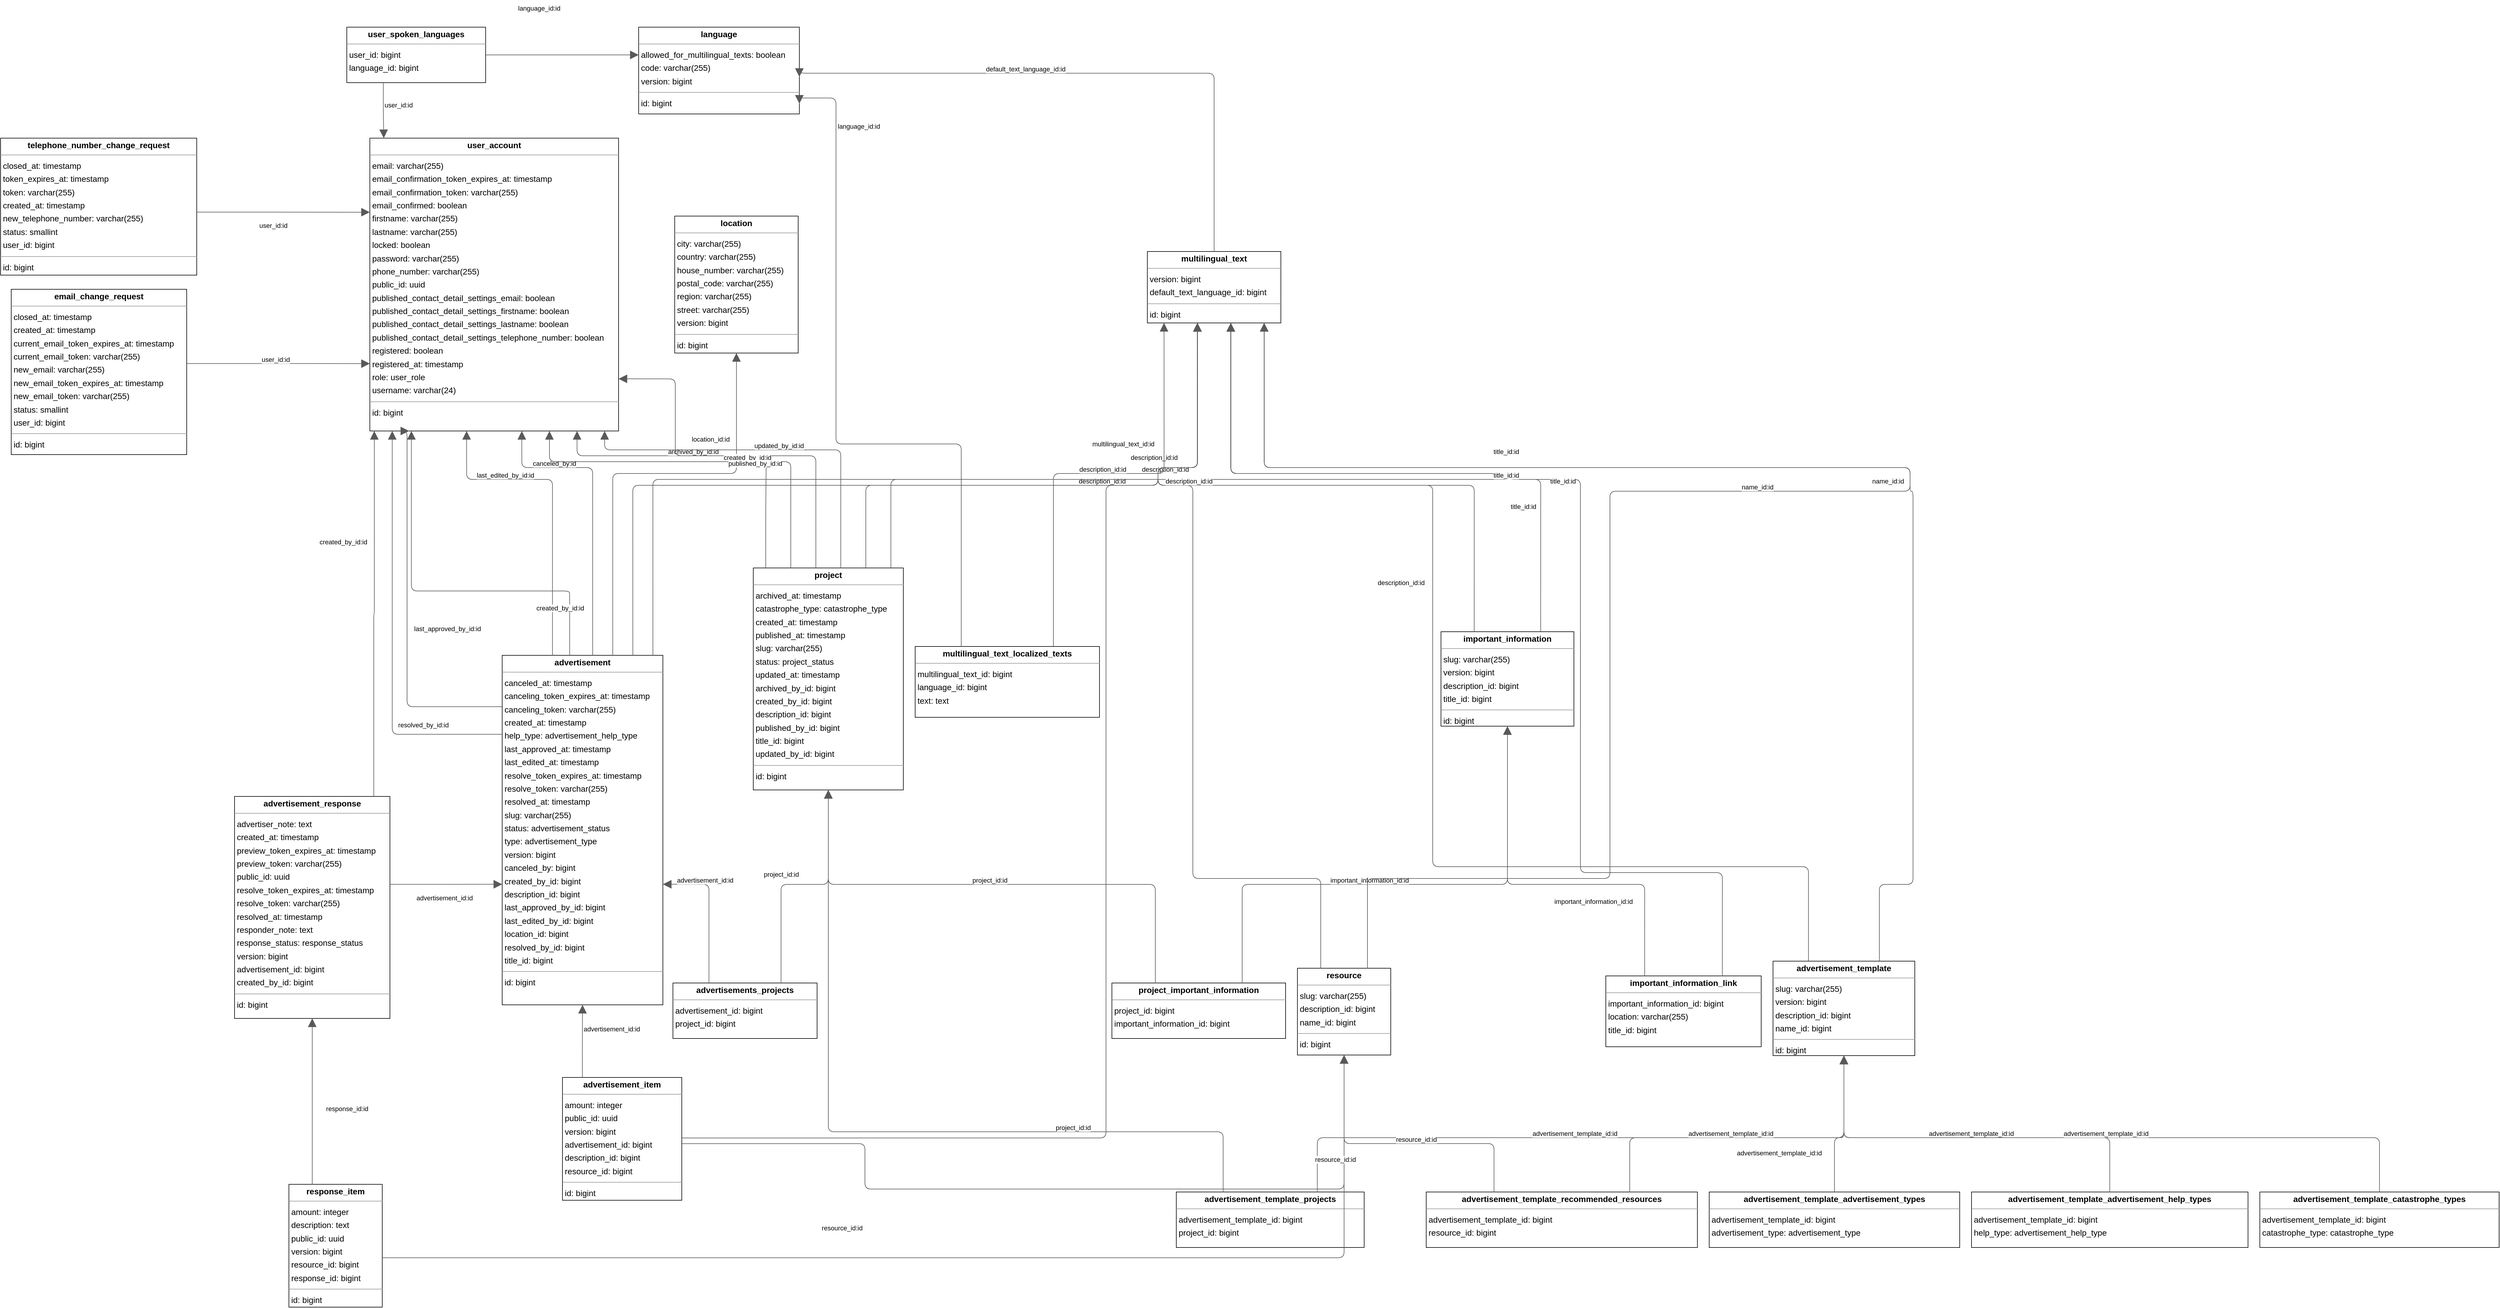<mxGraphModel dx="0" dy="0" grid="1" gridSize="10" guides="1" tooltips="1" connect="1" arrows="1" fold="1" page="0" pageScale="1" background="none" math="0" shadow="0">
  <root>
    <mxCell id="0" />
    <mxCell id="1" parent="0" />
    <mxCell id="node15" parent="1" vertex="1" value="&lt;p style=&quot;margin:0px;margin-top:4px;text-align:center;&quot;&gt;&lt;b&gt;advertisement&lt;/b&gt;&lt;/p&gt;&lt;hr size=&quot;1&quot;/&gt;&lt;p style=&quot;margin:0 0 0 4px;line-height:1.6;&quot;&gt; canceled_at: timestamp&lt;br/&gt; canceling_token_expires_at: timestamp&lt;br/&gt; canceling_token: varchar(255)&lt;br/&gt; created_at: timestamp&lt;br/&gt; help_type: advertisement_help_type&lt;br/&gt; last_approved_at: timestamp&lt;br/&gt; last_edited_at: timestamp&lt;br/&gt; resolve_token_expires_at: timestamp&lt;br/&gt; resolve_token: varchar(255)&lt;br/&gt; resolved_at: timestamp&lt;br/&gt; slug: varchar(255)&lt;br/&gt; status: advertisement_status&lt;br/&gt; type: advertisement_type&lt;br/&gt; version: bigint&lt;br/&gt; canceled_by: bigint&lt;br/&gt; created_by_id: bigint&lt;br/&gt; description_id: bigint&lt;br/&gt; last_approved_by_id: bigint&lt;br/&gt; last_edited_by_id: bigint&lt;br/&gt; location_id: bigint&lt;br/&gt; resolved_by_id: bigint&lt;br/&gt; title_id: bigint&lt;/p&gt;&lt;hr size=&quot;1&quot;/&gt;&lt;p style=&quot;margin:0 0 0 4px;line-height:1.6;&quot;&gt; id: bigint&lt;/p&gt;" style="verticalAlign=top;align=left;overflow=fill;fontSize=14;fontFamily=Helvetica;html=1;rounded=0;shadow=0;comic=0;labelBackgroundColor=none;strokeWidth=1;">
      <mxGeometry x="897" y="672" width="272" height="592" as="geometry" />
    </mxCell>
    <mxCell id="node5" parent="1" vertex="1" value="&lt;p style=&quot;margin:0px;margin-top:4px;text-align:center;&quot;&gt;&lt;b&gt;advertisement_item&lt;/b&gt;&lt;/p&gt;&lt;hr size=&quot;1&quot;/&gt;&lt;p style=&quot;margin:0 0 0 4px;line-height:1.6;&quot;&gt; amount: integer&lt;br/&gt; public_id: uuid&lt;br/&gt; version: bigint&lt;br/&gt; advertisement_id: bigint&lt;br/&gt; description_id: bigint&lt;br/&gt; resource_id: bigint&lt;/p&gt;&lt;hr size=&quot;1&quot;/&gt;&lt;p style=&quot;margin:0 0 0 4px;line-height:1.6;&quot;&gt; id: bigint&lt;/p&gt;" style="verticalAlign=top;align=left;overflow=fill;fontSize=14;fontFamily=Helvetica;html=1;rounded=0;shadow=0;comic=0;labelBackgroundColor=none;strokeWidth=1;">
      <mxGeometry x="999" y="1387" width="202" height="208" as="geometry" />
    </mxCell>
    <mxCell id="node16" parent="1" vertex="1" value="&lt;p style=&quot;margin:0px;margin-top:4px;text-align:center;&quot;&gt;&lt;b&gt;advertisement_response&lt;/b&gt;&lt;/p&gt;&lt;hr size=&quot;1&quot;/&gt;&lt;p style=&quot;margin:0 0 0 4px;line-height:1.6;&quot;&gt; advertiser_note: text&lt;br/&gt; created_at: timestamp&lt;br/&gt; preview_token_expires_at: timestamp&lt;br/&gt; preview_token: varchar(255)&lt;br/&gt; public_id: uuid&lt;br/&gt; resolve_token_expires_at: timestamp&lt;br/&gt; resolve_token: varchar(255)&lt;br/&gt; resolved_at: timestamp&lt;br/&gt; responder_note: text&lt;br/&gt; response_status: response_status&lt;br/&gt; version: bigint&lt;br/&gt; advertisement_id: bigint&lt;br/&gt; created_by_id: bigint&lt;/p&gt;&lt;hr size=&quot;1&quot;/&gt;&lt;p style=&quot;margin:0 0 0 4px;line-height:1.6;&quot;&gt; id: bigint&lt;/p&gt;" style="verticalAlign=top;align=left;overflow=fill;fontSize=14;fontFamily=Helvetica;html=1;rounded=0;shadow=0;comic=0;labelBackgroundColor=none;strokeWidth=1;">
      <mxGeometry x="444" y="911" width="263" height="376" as="geometry" />
    </mxCell>
    <mxCell id="node23" parent="1" vertex="1" value="&lt;p style=&quot;margin:0px;margin-top:4px;text-align:center;&quot;&gt;&lt;b&gt;advertisement_template&lt;/b&gt;&lt;/p&gt;&lt;hr size=&quot;1&quot;/&gt;&lt;p style=&quot;margin:0 0 0 4px;line-height:1.6;&quot;&gt; slug: varchar(255)&lt;br/&gt; version: bigint&lt;br/&gt; description_id: bigint&lt;br/&gt; name_id: bigint&lt;/p&gt;&lt;hr size=&quot;1&quot;/&gt;&lt;p style=&quot;margin:0 0 0 4px;line-height:1.6;&quot;&gt; id: bigint&lt;/p&gt;" style="verticalAlign=top;align=left;overflow=fill;fontSize=14;fontFamily=Helvetica;html=1;rounded=0;shadow=0;comic=0;labelBackgroundColor=none;strokeWidth=1;">
      <mxGeometry x="3048" y="1190" width="240" height="160" as="geometry" />
    </mxCell>
    <mxCell id="node13" parent="1" vertex="1" value="&lt;p style=&quot;margin:0px;margin-top:4px;text-align:center;&quot;&gt;&lt;b&gt;advertisement_template_advertisement_help_types&lt;/b&gt;&lt;/p&gt;&lt;hr size=&quot;1&quot;/&gt;&lt;p style=&quot;margin:0 0 0 4px;line-height:1.6;&quot;&gt; advertisement_template_id: bigint&lt;br/&gt; help_type: advertisement_help_type&lt;/p&gt;" style="verticalAlign=top;align=left;overflow=fill;fontSize=14;fontFamily=Helvetica;html=1;rounded=0;shadow=0;comic=0;labelBackgroundColor=none;strokeWidth=1;">
      <mxGeometry x="3384" y="1581" width="468" height="94" as="geometry" />
    </mxCell>
    <mxCell id="node0" parent="1" vertex="1" value="&lt;p style=&quot;margin:0px;margin-top:4px;text-align:center;&quot;&gt;&lt;b&gt;advertisement_template_advertisement_types&lt;/b&gt;&lt;/p&gt;&lt;hr size=&quot;1&quot;/&gt;&lt;p style=&quot;margin:0 0 0 4px;line-height:1.6;&quot;&gt; advertisement_template_id: bigint&lt;br/&gt; advertisement_type: advertisement_type&lt;/p&gt;" style="verticalAlign=top;align=left;overflow=fill;fontSize=14;fontFamily=Helvetica;html=1;rounded=0;shadow=0;comic=0;labelBackgroundColor=none;strokeWidth=1;">
      <mxGeometry x="2940" y="1581" width="424" height="94" as="geometry" />
    </mxCell>
    <mxCell id="node8" parent="1" vertex="1" value="&lt;p style=&quot;margin:0px;margin-top:4px;text-align:center;&quot;&gt;&lt;b&gt;advertisement_template_catastrophe_types&lt;/b&gt;&lt;/p&gt;&lt;hr size=&quot;1&quot;/&gt;&lt;p style=&quot;margin:0 0 0 4px;line-height:1.6;&quot;&gt; advertisement_template_id: bigint&lt;br/&gt; catastrophe_type: catastrophe_type&lt;/p&gt;" style="verticalAlign=top;align=left;overflow=fill;fontSize=14;fontFamily=Helvetica;html=1;rounded=0;shadow=0;comic=0;labelBackgroundColor=none;strokeWidth=1;">
      <mxGeometry x="3872" y="1581" width="405" height="94" as="geometry" />
    </mxCell>
    <mxCell id="node19" parent="1" vertex="1" value="&lt;p style=&quot;margin:0px;margin-top:4px;text-align:center;&quot;&gt;&lt;b&gt;advertisement_template_projects&lt;/b&gt;&lt;/p&gt;&lt;hr size=&quot;1&quot;/&gt;&lt;p style=&quot;margin:0 0 0 4px;line-height:1.6;&quot;&gt; advertisement_template_id: bigint&lt;br/&gt; project_id: bigint&lt;/p&gt;" style="verticalAlign=top;align=left;overflow=fill;fontSize=14;fontFamily=Helvetica;html=1;rounded=0;shadow=0;comic=0;labelBackgroundColor=none;strokeWidth=1;">
      <mxGeometry x="2038" y="1581" width="318" height="94" as="geometry" />
    </mxCell>
    <mxCell id="node12" parent="1" vertex="1" value="&lt;p style=&quot;margin:0px;margin-top:4px;text-align:center;&quot;&gt;&lt;b&gt;advertisement_template_recommended_resources&lt;/b&gt;&lt;/p&gt;&lt;hr size=&quot;1&quot;/&gt;&lt;p style=&quot;margin:0 0 0 4px;line-height:1.6;&quot;&gt; advertisement_template_id: bigint&lt;br/&gt; resource_id: bigint&lt;/p&gt;" style="verticalAlign=top;align=left;overflow=fill;fontSize=14;fontFamily=Helvetica;html=1;rounded=0;shadow=0;comic=0;labelBackgroundColor=none;strokeWidth=1;">
      <mxGeometry x="2461" y="1581" width="459" height="94" as="geometry" />
    </mxCell>
    <mxCell id="node18" parent="1" vertex="1" value="&lt;p style=&quot;margin:0px;margin-top:4px;text-align:center;&quot;&gt;&lt;b&gt;advertisements_projects&lt;/b&gt;&lt;/p&gt;&lt;hr size=&quot;1&quot;/&gt;&lt;p style=&quot;margin:0 0 0 4px;line-height:1.6;&quot;&gt; advertisement_id: bigint&lt;br/&gt; project_id: bigint&lt;/p&gt;" style="verticalAlign=top;align=left;overflow=fill;fontSize=14;fontFamily=Helvetica;html=1;rounded=0;shadow=0;comic=0;labelBackgroundColor=none;strokeWidth=1;">
      <mxGeometry x="1186" y="1227" width="244" height="94" as="geometry" />
    </mxCell>
    <mxCell id="node1" parent="1" vertex="1" value="&lt;p style=&quot;margin:0px;margin-top:4px;text-align:center;&quot;&gt;&lt;b&gt;email_change_request&lt;/b&gt;&lt;/p&gt;&lt;hr size=&quot;1&quot;/&gt;&lt;p style=&quot;margin:0 0 0 4px;line-height:1.6;&quot;&gt; closed_at: timestamp&lt;br/&gt; created_at: timestamp&lt;br/&gt; current_email_token_expires_at: timestamp&lt;br/&gt; current_email_token: varchar(255)&lt;br/&gt; new_email: varchar(255)&lt;br/&gt; new_email_token_expires_at: timestamp&lt;br/&gt; new_email_token: varchar(255)&lt;br/&gt; status: smallint&lt;br/&gt; user_id: bigint&lt;/p&gt;&lt;hr size=&quot;1&quot;/&gt;&lt;p style=&quot;margin:0 0 0 4px;line-height:1.6;&quot;&gt; id: bigint&lt;/p&gt;" style="verticalAlign=top;align=left;overflow=fill;fontSize=14;fontFamily=Helvetica;html=1;rounded=0;shadow=0;comic=0;labelBackgroundColor=none;strokeWidth=1;">
      <mxGeometry x="66" y="52" width="297" height="280" as="geometry" />
    </mxCell>
    <mxCell id="node11" parent="1" vertex="1" value="&lt;p style=&quot;margin:0px;margin-top:4px;text-align:center;&quot;&gt;&lt;b&gt;important_information&lt;/b&gt;&lt;/p&gt;&lt;hr size=&quot;1&quot;/&gt;&lt;p style=&quot;margin:0 0 0 4px;line-height:1.6;&quot;&gt; slug: varchar(255)&lt;br/&gt; version: bigint&lt;br/&gt; description_id: bigint&lt;br/&gt; title_id: bigint&lt;/p&gt;&lt;hr size=&quot;1&quot;/&gt;&lt;p style=&quot;margin:0 0 0 4px;line-height:1.6;&quot;&gt; id: bigint&lt;/p&gt;" style="verticalAlign=top;align=left;overflow=fill;fontSize=14;fontFamily=Helvetica;html=1;rounded=0;shadow=0;comic=0;labelBackgroundColor=none;strokeWidth=1;">
      <mxGeometry x="2486" y="632" width="225" height="160" as="geometry" />
    </mxCell>
    <mxCell id="node22" parent="1" vertex="1" value="&lt;p style=&quot;margin:0px;margin-top:4px;text-align:center;&quot;&gt;&lt;b&gt;important_information_link&lt;/b&gt;&lt;/p&gt;&lt;hr size=&quot;1&quot;/&gt;&lt;p style=&quot;margin:0 0 0 4px;line-height:1.6;&quot;&gt; important_information_id: bigint&lt;br/&gt; location: varchar(255)&lt;br/&gt; title_id: bigint&lt;/p&gt;" style="verticalAlign=top;align=left;overflow=fill;fontSize=14;fontFamily=Helvetica;html=1;rounded=0;shadow=0;comic=0;labelBackgroundColor=none;strokeWidth=1;">
      <mxGeometry x="2765" y="1215" width="263" height="120" as="geometry" />
    </mxCell>
    <mxCell id="node2" parent="1" vertex="1" value="&lt;p style=&quot;margin:0px;margin-top:4px;text-align:center;&quot;&gt;&lt;b&gt;language&lt;/b&gt;&lt;/p&gt;&lt;hr size=&quot;1&quot;/&gt;&lt;p style=&quot;margin:0 0 0 4px;line-height:1.6;&quot;&gt; allowed_for_multilingual_texts: boolean&lt;br/&gt; code: varchar(255)&lt;br/&gt; version: bigint&lt;/p&gt;&lt;hr size=&quot;1&quot;/&gt;&lt;p style=&quot;margin:0 0 0 4px;line-height:1.6;&quot;&gt; id: bigint&lt;/p&gt;" style="verticalAlign=top;align=left;overflow=fill;fontSize=14;fontFamily=Helvetica;html=1;rounded=0;shadow=0;comic=0;labelBackgroundColor=none;strokeWidth=1;">
      <mxGeometry x="1128" y="-392" width="272" height="147" as="geometry" />
    </mxCell>
    <mxCell id="node3" parent="1" vertex="1" value="&lt;p style=&quot;margin:0px;margin-top:4px;text-align:center;&quot;&gt;&lt;b&gt;location&lt;/b&gt;&lt;/p&gt;&lt;hr size=&quot;1&quot;/&gt;&lt;p style=&quot;margin:0 0 0 4px;line-height:1.6;&quot;&gt; city: varchar(255)&lt;br/&gt; country: varchar(255)&lt;br/&gt; house_number: varchar(255)&lt;br/&gt; postal_code: varchar(255)&lt;br/&gt; region: varchar(255)&lt;br/&gt; street: varchar(255)&lt;br/&gt; version: bigint&lt;/p&gt;&lt;hr size=&quot;1&quot;/&gt;&lt;p style=&quot;margin:0 0 0 4px;line-height:1.6;&quot;&gt; id: bigint&lt;/p&gt;" style="verticalAlign=top;align=left;overflow=fill;fontSize=14;fontFamily=Helvetica;html=1;rounded=0;shadow=0;comic=0;labelBackgroundColor=none;strokeWidth=1;">
      <mxGeometry x="1189" y="-72" width="209" height="232" as="geometry" />
    </mxCell>
    <mxCell id="node17" parent="1" vertex="1" value="&lt;p style=&quot;margin:0px;margin-top:4px;text-align:center;&quot;&gt;&lt;b&gt;multilingual_text&lt;/b&gt;&lt;/p&gt;&lt;hr size=&quot;1&quot;/&gt;&lt;p style=&quot;margin:0 0 0 4px;line-height:1.6;&quot;&gt; version: bigint&lt;br/&gt; default_text_language_id: bigint&lt;/p&gt;&lt;hr size=&quot;1&quot;/&gt;&lt;p style=&quot;margin:0 0 0 4px;line-height:1.6;&quot;&gt; id: bigint&lt;/p&gt;" style="verticalAlign=top;align=left;overflow=fill;fontSize=14;fontFamily=Helvetica;html=1;rounded=0;shadow=0;comic=0;labelBackgroundColor=none;strokeWidth=1;">
      <mxGeometry x="1989" y="-12" width="226" height="121" as="geometry" />
    </mxCell>
    <mxCell id="node20" parent="1" vertex="1" value="&lt;p style=&quot;margin:0px;margin-top:4px;text-align:center;&quot;&gt;&lt;b&gt;multilingual_text_localized_texts&lt;/b&gt;&lt;/p&gt;&lt;hr size=&quot;1&quot;/&gt;&lt;p style=&quot;margin:0 0 0 4px;line-height:1.6;&quot;&gt; multilingual_text_id: bigint&lt;br/&gt; language_id: bigint&lt;br/&gt; text: text&lt;/p&gt;" style="verticalAlign=top;align=left;overflow=fill;fontSize=14;fontFamily=Helvetica;html=1;rounded=0;shadow=0;comic=0;labelBackgroundColor=none;strokeWidth=1;">
      <mxGeometry x="1596" y="657" width="312" height="120" as="geometry" />
    </mxCell>
    <mxCell id="node9" parent="1" vertex="1" value="&lt;p style=&quot;margin:0px;margin-top:4px;text-align:center;&quot;&gt;&lt;b&gt;project&lt;/b&gt;&lt;/p&gt;&lt;hr size=&quot;1&quot;/&gt;&lt;p style=&quot;margin:0 0 0 4px;line-height:1.6;&quot;&gt; archived_at: timestamp&lt;br/&gt; catastrophe_type: catastrophe_type&lt;br/&gt; created_at: timestamp&lt;br/&gt; published_at: timestamp&lt;br/&gt; slug: varchar(255)&lt;br/&gt; status: project_status&lt;br/&gt; updated_at: timestamp&lt;br/&gt; archived_by_id: bigint&lt;br/&gt; created_by_id: bigint&lt;br/&gt; description_id: bigint&lt;br/&gt; published_by_id: bigint&lt;br/&gt; title_id: bigint&lt;br/&gt; updated_by_id: bigint&lt;/p&gt;&lt;hr size=&quot;1&quot;/&gt;&lt;p style=&quot;margin:0 0 0 4px;line-height:1.6;&quot;&gt; id: bigint&lt;/p&gt;" style="verticalAlign=top;align=left;overflow=fill;fontSize=14;fontFamily=Helvetica;html=1;rounded=0;shadow=0;comic=0;labelBackgroundColor=none;strokeWidth=1;">
      <mxGeometry x="1322" y="524" width="254" height="376" as="geometry" />
    </mxCell>
    <mxCell id="node14" parent="1" vertex="1" value="&lt;p style=&quot;margin:0px;margin-top:4px;text-align:center;&quot;&gt;&lt;b&gt;project_important_information&lt;/b&gt;&lt;/p&gt;&lt;hr size=&quot;1&quot;/&gt;&lt;p style=&quot;margin:0 0 0 4px;line-height:1.6;&quot;&gt; project_id: bigint&lt;br/&gt; important_information_id: bigint&lt;/p&gt;" style="verticalAlign=top;align=left;overflow=fill;fontSize=14;fontFamily=Helvetica;html=1;rounded=0;shadow=0;comic=0;labelBackgroundColor=none;strokeWidth=1;">
      <mxGeometry x="1929" y="1227" width="294" height="94" as="geometry" />
    </mxCell>
    <mxCell id="node4" parent="1" vertex="1" value="&lt;p style=&quot;margin:0px;margin-top:4px;text-align:center;&quot;&gt;&lt;b&gt;resource&lt;/b&gt;&lt;/p&gt;&lt;hr size=&quot;1&quot;/&gt;&lt;p style=&quot;margin:0 0 0 4px;line-height:1.6;&quot;&gt; slug: varchar(255)&lt;br/&gt; description_id: bigint&lt;br/&gt; name_id: bigint&lt;/p&gt;&lt;hr size=&quot;1&quot;/&gt;&lt;p style=&quot;margin:0 0 0 4px;line-height:1.6;&quot;&gt; id: bigint&lt;/p&gt;" style="verticalAlign=top;align=left;overflow=fill;fontSize=14;fontFamily=Helvetica;html=1;rounded=0;shadow=0;comic=0;labelBackgroundColor=none;strokeWidth=1;">
      <mxGeometry x="2243" y="1202" width="158" height="147" as="geometry" />
    </mxCell>
    <mxCell id="node10" parent="1" vertex="1" value="&lt;p style=&quot;margin:0px;margin-top:4px;text-align:center;&quot;&gt;&lt;b&gt;response_item&lt;/b&gt;&lt;/p&gt;&lt;hr size=&quot;1&quot;/&gt;&lt;p style=&quot;margin:0 0 0 4px;line-height:1.6;&quot;&gt; amount: integer&lt;br/&gt; description: text&lt;br/&gt; public_id: uuid&lt;br/&gt; version: bigint&lt;br/&gt; resource_id: bigint&lt;br/&gt; response_id: bigint&lt;/p&gt;&lt;hr size=&quot;1&quot;/&gt;&lt;p style=&quot;margin:0 0 0 4px;line-height:1.6;&quot;&gt; id: bigint&lt;/p&gt;" style="verticalAlign=top;align=left;overflow=fill;fontSize=14;fontFamily=Helvetica;html=1;rounded=0;shadow=0;comic=0;labelBackgroundColor=none;strokeWidth=1;">
      <mxGeometry x="536" y="1568" width="158" height="208" as="geometry" />
    </mxCell>
    <mxCell id="node21" parent="1" vertex="1" value="&lt;p style=&quot;margin:0px;margin-top:4px;text-align:center;&quot;&gt;&lt;b&gt;telephone_number_change_request&lt;/b&gt;&lt;/p&gt;&lt;hr size=&quot;1&quot;/&gt;&lt;p style=&quot;margin:0 0 0 4px;line-height:1.6;&quot;&gt; closed_at: timestamp&lt;br/&gt; token_expires_at: timestamp&lt;br/&gt; token: varchar(255)&lt;br/&gt; created_at: timestamp&lt;br/&gt; new_telephone_number: varchar(255)&lt;br/&gt; status: smallint&lt;br/&gt; user_id: bigint&lt;/p&gt;&lt;hr size=&quot;1&quot;/&gt;&lt;p style=&quot;margin:0 0 0 4px;line-height:1.6;&quot;&gt; id: bigint&lt;/p&gt;" style="verticalAlign=top;align=left;overflow=fill;fontSize=14;fontFamily=Helvetica;html=1;rounded=0;shadow=0;comic=0;labelBackgroundColor=none;strokeWidth=1;">
      <mxGeometry x="48" y="-204" width="332" height="232" as="geometry" />
    </mxCell>
    <mxCell id="node7" parent="1" vertex="1" value="&lt;p style=&quot;margin:0px;margin-top:4px;text-align:center;&quot;&gt;&lt;b&gt;user_account&lt;/b&gt;&lt;/p&gt;&lt;hr size=&quot;1&quot;/&gt;&lt;p style=&quot;margin:0 0 0 4px;line-height:1.6;&quot;&gt; email: varchar(255)&lt;br/&gt; email_confirmation_token_expires_at: timestamp&lt;br/&gt; email_confirmation_token: varchar(255)&lt;br/&gt; email_confirmed: boolean&lt;br/&gt; firstname: varchar(255)&lt;br/&gt; lastname: varchar(255)&lt;br/&gt; locked: boolean&lt;br/&gt; password: varchar(255)&lt;br/&gt; phone_number: varchar(255)&lt;br/&gt; public_id: uuid&lt;br/&gt; published_contact_detail_settings_email: boolean&lt;br/&gt; published_contact_detail_settings_firstname: boolean&lt;br/&gt; published_contact_detail_settings_lastname: boolean&lt;br/&gt; published_contact_detail_settings_telephone_number: boolean&lt;br/&gt; registered: boolean&lt;br/&gt; registered_at: timestamp&lt;br/&gt; role: user_role&lt;br/&gt; username: varchar(24)&lt;/p&gt;&lt;hr size=&quot;1&quot;/&gt;&lt;p style=&quot;margin:0 0 0 4px;line-height:1.6;&quot;&gt; id: bigint&lt;/p&gt;" style="verticalAlign=top;align=left;overflow=fill;fontSize=14;fontFamily=Helvetica;html=1;rounded=0;shadow=0;comic=0;labelBackgroundColor=none;strokeWidth=1;">
      <mxGeometry x="673" y="-204" width="421" height="496" as="geometry" />
    </mxCell>
    <mxCell id="node6" parent="1" vertex="1" value="&lt;p style=&quot;margin:0px;margin-top:4px;text-align:center;&quot;&gt;&lt;b&gt;user_spoken_languages&lt;/b&gt;&lt;/p&gt;&lt;hr size=&quot;1&quot;/&gt;&lt;p style=&quot;margin:0 0 0 4px;line-height:1.6;&quot;&gt; user_id: bigint&lt;br/&gt; language_id: bigint&lt;/p&gt;" style="verticalAlign=top;align=left;overflow=fill;fontSize=14;fontFamily=Helvetica;html=1;rounded=0;shadow=0;comic=0;labelBackgroundColor=none;strokeWidth=1;">
      <mxGeometry x="634" y="-392" width="235" height="94" as="geometry" />
    </mxCell>
    <mxCell id="edge21" edge="1" value="" parent="1" source="node15" target="node3" style="html=1;rounded=1;edgeStyle=orthogonalEdgeStyle;dashed=0;startArrow=none;endArrow=block;endSize=12;strokeColor=#595959;exitX=0.688;exitY=0.000;exitDx=0;exitDy=0;entryX=0.500;entryY=1.000;entryDx=0;entryDy=0;">
      <mxGeometry width="50" height="50" relative="1" as="geometry">
        <Array as="points">
          <mxPoint x="1084" y="364" />
          <mxPoint x="1293" y="364" />
        </Array>
      </mxGeometry>
    </mxCell>
    <mxCell id="label128" parent="edge21" vertex="1" connectable="0" value="location_id:id" style="edgeLabel;resizable=0;html=1;align=left;verticalAlign=top;strokeColor=default;">
      <mxGeometry x="1216" y="293" as="geometry" />
    </mxCell>
    <mxCell id="edge9" edge="1" value="" parent="1" source="node15" target="node17" style="html=1;rounded=1;edgeStyle=orthogonalEdgeStyle;dashed=0;startArrow=none;endArrow=block;endSize=12;strokeColor=#595959;exitX=0.813;exitY=0.000;exitDx=0;exitDy=0;entryX=0.375;entryY=1.000;entryDx=0;entryDy=0;">
      <mxGeometry width="50" height="50" relative="1" as="geometry">
        <Array as="points">
          <mxPoint x="1118" y="384" />
          <mxPoint x="2007" y="384" />
          <mxPoint x="2007" y="354" />
          <mxPoint x="2073" y="354" />
        </Array>
      </mxGeometry>
    </mxCell>
    <mxCell id="label56" parent="edge9" vertex="1" connectable="0" value="description_id:id" style="edgeLabel;resizable=0;html=1;align=left;verticalAlign=top;strokeColor=default;">
      <mxGeometry x="1959" y="324" as="geometry" />
    </mxCell>
    <mxCell id="edge41" edge="1" value="" parent="1" source="node15" target="node17" style="html=1;rounded=1;edgeStyle=orthogonalEdgeStyle;dashed=0;startArrow=none;endArrow=block;endSize=12;strokeColor=#595959;exitX=0.938;exitY=0.000;exitDx=0;exitDy=0;entryX=0.625;entryY=1.000;entryDx=0;entryDy=0;">
      <mxGeometry width="50" height="50" relative="1" as="geometry">
        <Array as="points">
          <mxPoint x="1152" y="374" />
          <mxPoint x="2600" y="374" />
          <mxPoint x="2600" y="364" />
          <mxPoint x="2130" y="364" />
        </Array>
      </mxGeometry>
    </mxCell>
    <mxCell id="label248" parent="edge41" vertex="1" connectable="0" value="title_id:id" style="edgeLabel;resizable=0;html=1;align=left;verticalAlign=top;strokeColor=default;">
      <mxGeometry x="2573" y="314" as="geometry" />
    </mxCell>
    <mxCell id="edge4" edge="1" value="" parent="1" source="node15" target="node7" style="html=1;rounded=1;edgeStyle=orthogonalEdgeStyle;dashed=0;startArrow=none;endArrow=block;endSize=12;strokeColor=#595959;exitX=0.313;exitY=0.000;exitDx=0;exitDy=0;entryX=0.389;entryY=1.000;entryDx=0;entryDy=0;">
      <mxGeometry width="50" height="50" relative="1" as="geometry">
        <Array as="points">
          <mxPoint x="982" y="374" />
          <mxPoint x="836" y="374" />
        </Array>
      </mxGeometry>
    </mxCell>
    <mxCell id="label26" parent="edge4" vertex="1" connectable="0" value="last_edited_by_id:id" style="edgeLabel;resizable=0;html=1;align=left;verticalAlign=top;strokeColor=default;">
      <mxGeometry x="852" y="354" as="geometry" />
    </mxCell>
    <mxCell id="edge5" edge="1" value="" parent="1" source="node15" target="node7" style="html=1;rounded=1;edgeStyle=orthogonalEdgeStyle;dashed=0;startArrow=none;endArrow=block;endSize=12;strokeColor=#595959;exitX=0.000;exitY=0.147;exitDx=0;exitDy=0;entryX=0.150;entryY=1.012;entryDx=0;entryDy=0;">
      <mxGeometry width="50" height="50" relative="1" as="geometry">
        <Array as="points">
          <mxPoint x="736" y="759" />
        </Array>
      </mxGeometry>
    </mxCell>
    <mxCell id="label32" parent="edge5" vertex="1" connectable="0" value="last_approved_by_id:id" style="edgeLabel;resizable=0;html=1;align=left;verticalAlign=top;strokeColor=default;">
      <mxGeometry x="746" y="614" as="geometry" />
    </mxCell>
    <mxCell id="edge27" edge="1" value="" parent="1" source="node15" target="node7" style="html=1;rounded=1;edgeStyle=orthogonalEdgeStyle;dashed=0;startArrow=none;endArrow=block;endSize=12;strokeColor=#595959;exitX=0.000;exitY=0.226;exitDx=0;exitDy=0;entryX=0.090;entryY=1.000;entryDx=0;entryDy=0;">
      <mxGeometry width="50" height="50" relative="1" as="geometry">
        <Array as="points">
          <mxPoint x="710" y="806" />
        </Array>
      </mxGeometry>
    </mxCell>
    <mxCell id="label164" parent="edge27" vertex="1" connectable="0" value="resolved_by_id:id" style="edgeLabel;resizable=0;html=1;align=left;verticalAlign=top;strokeColor=default;">
      <mxGeometry x="719" y="777" as="geometry" />
    </mxCell>
    <mxCell id="edge34" edge="1" value="" parent="1" source="node15" target="node7" style="html=1;rounded=1;edgeStyle=orthogonalEdgeStyle;dashed=0;startArrow=none;endArrow=block;endSize=12;strokeColor=#595959;exitX=0.420;exitY=0.000;exitDx=0;exitDy=0;entryX=0.167;entryY=1.000;entryDx=0;entryDy=0;">
      <mxGeometry width="50" height="50" relative="1" as="geometry">
        <Array as="points">
          <mxPoint x="1011" y="578" />
          <mxPoint x="1011" y="578" />
          <mxPoint x="1011" y="563" />
          <mxPoint x="743" y="563" />
        </Array>
      </mxGeometry>
    </mxCell>
    <mxCell id="label206" parent="edge34" vertex="1" connectable="0" value="created_by_id:id" style="edgeLabel;resizable=0;html=1;align=left;verticalAlign=top;strokeColor=default;">
      <mxGeometry x="953" y="579" as="geometry" />
    </mxCell>
    <mxCell id="edge38" edge="1" value="" parent="1" source="node15" target="node7" style="html=1;rounded=1;edgeStyle=orthogonalEdgeStyle;dashed=0;startArrow=none;endArrow=block;endSize=12;strokeColor=#595959;exitX=0.563;exitY=0.000;exitDx=0;exitDy=0;entryX=0.611;entryY=1.000;entryDx=0;entryDy=0;">
      <mxGeometry width="50" height="50" relative="1" as="geometry">
        <Array as="points">
          <mxPoint x="1050" y="354" />
          <mxPoint x="930" y="354" />
        </Array>
      </mxGeometry>
    </mxCell>
    <mxCell id="label230" parent="edge38" vertex="1" connectable="0" value="canceled_by:id" style="edgeLabel;resizable=0;html=1;align=left;verticalAlign=top;strokeColor=default;">
      <mxGeometry x="947" y="334" as="geometry" />
    </mxCell>
    <mxCell id="edge46" edge="1" value="" parent="1" source="node5" target="node15" style="html=1;rounded=1;edgeStyle=orthogonalEdgeStyle;dashed=0;startArrow=none;endArrow=block;endSize=12;strokeColor=#595959;exitX=0.167;exitY=0.000;exitDx=0;exitDy=0;entryX=0.500;entryY=1.000;entryDx=0;entryDy=0;">
      <mxGeometry width="50" height="50" relative="1" as="geometry">
        <Array as="points" />
      </mxGeometry>
    </mxCell>
    <mxCell id="label278" parent="edge46" vertex="1" connectable="0" value="advertisement_id:id" style="edgeLabel;resizable=0;html=1;align=left;verticalAlign=top;strokeColor=default;">
      <mxGeometry x="1033" y="1292" as="geometry" />
    </mxCell>
    <mxCell id="edge0" edge="1" value="" parent="1" source="node5" target="node17" style="html=1;rounded=1;edgeStyle=orthogonalEdgeStyle;dashed=0;startArrow=none;endArrow=block;endSize=12;strokeColor=#595959;exitX=1.000;exitY=0.493;exitDx=0;exitDy=0;entryX=0.375;entryY=1.000;entryDx=0;entryDy=0;">
      <mxGeometry width="50" height="50" relative="1" as="geometry">
        <Array as="points">
          <mxPoint x="1919" y="1489" />
          <mxPoint x="1919" y="384" />
          <mxPoint x="2007" y="384" />
          <mxPoint x="2007" y="354" />
          <mxPoint x="2073" y="354" />
        </Array>
      </mxGeometry>
    </mxCell>
    <mxCell id="label2" parent="edge0" vertex="1" connectable="0" value="description_id:id" style="edgeLabel;resizable=0;html=1;align=left;verticalAlign=top;strokeColor=default;">
      <mxGeometry x="1871" y="364" as="geometry" />
    </mxCell>
    <mxCell id="edge13" edge="1" value="" parent="1" source="node5" target="node4" style="html=1;rounded=1;edgeStyle=orthogonalEdgeStyle;dashed=0;startArrow=none;endArrow=block;endSize=12;strokeColor=#595959;exitX=1.000;exitY=0.539;exitDx=0;exitDy=0;entryX=0.500;entryY=1.000;entryDx=0;entryDy=0;">
      <mxGeometry width="50" height="50" relative="1" as="geometry">
        <Array as="points">
          <mxPoint x="1511" y="1499" />
          <mxPoint x="1511" y="1576" />
          <mxPoint x="2322" y="1576" />
        </Array>
      </mxGeometry>
    </mxCell>
    <mxCell id="label80" parent="edge13" vertex="1" connectable="0" value="resource_id:id" style="edgeLabel;resizable=0;html=1;align=left;verticalAlign=top;strokeColor=default;">
      <mxGeometry x="1436" y="1629" as="geometry" />
    </mxCell>
    <mxCell id="edge43" edge="1" value="" parent="1" source="node16" target="node15" style="html=1;rounded=1;edgeStyle=orthogonalEdgeStyle;dashed=0;startArrow=none;endArrow=block;endSize=12;strokeColor=#595959;exitX=1.000;exitY=0.396;exitDx=0;exitDy=0;entryX=0.000;entryY=0.655;entryDx=0;entryDy=0;">
      <mxGeometry width="50" height="50" relative="1" as="geometry">
        <Array as="points" />
      </mxGeometry>
    </mxCell>
    <mxCell id="label260" parent="edge43" vertex="1" connectable="0" value="advertisement_id:id" style="edgeLabel;resizable=0;html=1;align=left;verticalAlign=top;strokeColor=default;">
      <mxGeometry x="750" y="1070" as="geometry" />
    </mxCell>
    <mxCell id="edge24" edge="1" value="" parent="1" source="node16" target="node7" style="html=1;rounded=1;edgeStyle=orthogonalEdgeStyle;dashed=0;startArrow=none;endArrow=block;endSize=12;strokeColor=#595959;exitX=0.896;exitY=0.000;exitDx=0;exitDy=0;entryX=0.018;entryY=1.000;entryDx=0;entryDy=0;">
      <mxGeometry width="50" height="50" relative="1" as="geometry">
        <Array as="points" />
      </mxGeometry>
    </mxCell>
    <mxCell id="label146" parent="edge24" vertex="1" connectable="0" value="created_by_id:id" style="edgeLabel;resizable=0;html=1;align=left;verticalAlign=top;strokeColor=default;">
      <mxGeometry x="586" y="467" as="geometry" />
    </mxCell>
    <mxCell id="edge33" edge="1" value="" parent="1" source="node23" target="node17" style="html=1;rounded=1;edgeStyle=orthogonalEdgeStyle;dashed=0;startArrow=none;endArrow=block;endSize=12;strokeColor=#595959;exitX=0.750;exitY=0.000;exitDx=0;exitDy=0;entryX=0.875;entryY=1.000;entryDx=0;entryDy=0;">
      <mxGeometry width="50" height="50" relative="1" as="geometry">
        <Array as="points">
          <mxPoint x="3228" y="1060" />
          <mxPoint x="3285" y="1060" />
          <mxPoint x="3285" y="394" />
          <mxPoint x="3280" y="394" />
          <mxPoint x="3280" y="354" />
          <mxPoint x="2186" y="354" />
        </Array>
      </mxGeometry>
    </mxCell>
    <mxCell id="label200" parent="edge33" vertex="1" connectable="0" value="name_id:id" style="edgeLabel;resizable=0;html=1;align=left;verticalAlign=top;strokeColor=default;">
      <mxGeometry x="3214" y="364" as="geometry" />
    </mxCell>
    <mxCell id="edge35" edge="1" value="" parent="1" source="node23" target="node17" style="html=1;rounded=1;edgeStyle=orthogonalEdgeStyle;dashed=0;startArrow=none;endArrow=block;endSize=12;strokeColor=#595959;exitX=0.250;exitY=0.000;exitDx=0;exitDy=0;entryX=0.375;entryY=1.000;entryDx=0;entryDy=0;">
      <mxGeometry width="50" height="50" relative="1" as="geometry">
        <Array as="points">
          <mxPoint x="3108" y="1030" />
          <mxPoint x="2472" y="1030" />
          <mxPoint x="2472" y="384" />
          <mxPoint x="2007" y="384" />
          <mxPoint x="2007" y="354" />
          <mxPoint x="2073" y="354" />
        </Array>
      </mxGeometry>
    </mxCell>
    <mxCell id="label212" parent="edge35" vertex="1" connectable="0" value="description_id:id" style="edgeLabel;resizable=0;html=1;align=left;verticalAlign=top;strokeColor=default;">
      <mxGeometry x="2377" y="536" as="geometry" />
    </mxCell>
    <mxCell id="edge39" edge="1" value="" parent="1" source="node13" target="node23" style="html=1;rounded=1;edgeStyle=orthogonalEdgeStyle;dashed=0;startArrow=none;endArrow=block;endSize=12;strokeColor=#595959;exitX=0.500;exitY=0.001;exitDx=0;exitDy=0;entryX=0.500;entryY=1.000;entryDx=0;entryDy=0;">
      <mxGeometry width="50" height="50" relative="1" as="geometry">
        <Array as="points">
          <mxPoint x="3618" y="1489" />
          <mxPoint x="3168" y="1489" />
        </Array>
      </mxGeometry>
    </mxCell>
    <mxCell id="label236" parent="edge39" vertex="1" connectable="0" value="advertisement_template_id:id" style="edgeLabel;resizable=0;html=1;align=left;verticalAlign=top;strokeColor=default;">
      <mxGeometry x="3310" y="1469" as="geometry" />
    </mxCell>
    <mxCell id="edge2" edge="1" value="" parent="1" source="node0" target="node23" style="html=1;rounded=1;edgeStyle=orthogonalEdgeStyle;dashed=0;startArrow=none;endArrow=block;endSize=12;strokeColor=#595959;exitX=0.500;exitY=0.001;exitDx=0;exitDy=0;entryX=0.500;entryY=1.000;entryDx=0;entryDy=0;">
      <mxGeometry width="50" height="50" relative="1" as="geometry">
        <Array as="points">
          <mxPoint x="3152" y="1489" />
          <mxPoint x="3168" y="1489" />
        </Array>
      </mxGeometry>
    </mxCell>
    <mxCell id="label14" parent="edge2" vertex="1" connectable="0" value="advertisement_template_id:id" style="edgeLabel;resizable=0;html=1;align=left;verticalAlign=top;strokeColor=default;">
      <mxGeometry x="2985" y="1502" as="geometry" />
    </mxCell>
    <mxCell id="edge28" edge="1" value="" parent="1" source="node8" target="node23" style="html=1;rounded=1;edgeStyle=orthogonalEdgeStyle;dashed=0;startArrow=none;endArrow=block;endSize=12;strokeColor=#595959;exitX=0.500;exitY=0.001;exitDx=0;exitDy=0;entryX=0.500;entryY=1.000;entryDx=0;entryDy=0;">
      <mxGeometry width="50" height="50" relative="1" as="geometry">
        <Array as="points">
          <mxPoint x="4074" y="1489" />
          <mxPoint x="3168" y="1489" />
        </Array>
      </mxGeometry>
    </mxCell>
    <mxCell id="label170" parent="edge28" vertex="1" connectable="0" value="advertisement_template_id:id" style="edgeLabel;resizable=0;html=1;align=left;verticalAlign=top;strokeColor=default;">
      <mxGeometry x="3538" y="1469" as="geometry" />
    </mxCell>
    <mxCell id="edge26" edge="1" value="" parent="1" source="node19" target="node23" style="html=1;rounded=1;edgeStyle=orthogonalEdgeStyle;dashed=0;startArrow=none;endArrow=block;endSize=12;strokeColor=#595959;exitX=0.750;exitY=0.001;exitDx=0;exitDy=0;entryX=0.500;entryY=1.000;entryDx=0;entryDy=0;">
      <mxGeometry width="50" height="50" relative="1" as="geometry">
        <Array as="points">
          <mxPoint x="2277" y="1489" />
          <mxPoint x="3168" y="1489" />
        </Array>
      </mxGeometry>
    </mxCell>
    <mxCell id="label158" parent="edge26" vertex="1" connectable="0" value="advertisement_template_id:id" style="edgeLabel;resizable=0;html=1;align=left;verticalAlign=top;strokeColor=default;">
      <mxGeometry x="2639" y="1469" as="geometry" />
    </mxCell>
    <mxCell id="edge40" edge="1" value="" parent="1" source="node19" target="node9" style="html=1;rounded=1;edgeStyle=orthogonalEdgeStyle;dashed=0;startArrow=none;endArrow=block;endSize=12;strokeColor=#595959;exitX=0.250;exitY=0.001;exitDx=0;exitDy=0;entryX=0.500;entryY=1.000;entryDx=0;entryDy=0;">
      <mxGeometry width="50" height="50" relative="1" as="geometry">
        <Array as="points">
          <mxPoint x="2118" y="1479" />
          <mxPoint x="1449" y="1479" />
        </Array>
      </mxGeometry>
    </mxCell>
    <mxCell id="label242" parent="edge40" vertex="1" connectable="0" value="project_id:id" style="edgeLabel;resizable=0;html=1;align=left;verticalAlign=top;strokeColor=default;">
      <mxGeometry x="1832" y="1459" as="geometry" />
    </mxCell>
    <mxCell id="edge11" edge="1" value="" parent="1" source="node12" target="node23" style="html=1;rounded=1;edgeStyle=orthogonalEdgeStyle;dashed=0;startArrow=none;endArrow=block;endSize=12;strokeColor=#595959;exitX=0.750;exitY=0.001;exitDx=0;exitDy=0;entryX=0.500;entryY=1.000;entryDx=0;entryDy=0;">
      <mxGeometry width="50" height="50" relative="1" as="geometry">
        <Array as="points">
          <mxPoint x="2805" y="1489" />
          <mxPoint x="3168" y="1489" />
        </Array>
      </mxGeometry>
    </mxCell>
    <mxCell id="label68" parent="edge11" vertex="1" connectable="0" value="advertisement_template_id:id" style="edgeLabel;resizable=0;html=1;align=left;verticalAlign=top;strokeColor=default;">
      <mxGeometry x="2903" y="1469" as="geometry" />
    </mxCell>
    <mxCell id="edge23" edge="1" value="" parent="1" source="node12" target="node4" style="html=1;rounded=1;edgeStyle=orthogonalEdgeStyle;dashed=0;startArrow=none;endArrow=block;endSize=12;strokeColor=#595959;exitX=0.250;exitY=0.000;exitDx=0;exitDy=0;entryX=0.500;entryY=1.000;entryDx=0;entryDy=0;">
      <mxGeometry width="50" height="50" relative="1" as="geometry">
        <Array as="points">
          <mxPoint x="2576" y="1499" />
          <mxPoint x="2322" y="1499" />
        </Array>
      </mxGeometry>
    </mxCell>
    <mxCell id="label140" parent="edge23" vertex="1" connectable="0" value="resource_id:id" style="edgeLabel;resizable=0;html=1;align=left;verticalAlign=top;strokeColor=default;">
      <mxGeometry x="2408" y="1479" as="geometry" />
    </mxCell>
    <mxCell id="edge12" edge="1" value="" parent="1" source="node18" target="node15" style="html=1;rounded=1;edgeStyle=orthogonalEdgeStyle;dashed=0;startArrow=none;endArrow=block;endSize=12;strokeColor=#595959;exitX=0.250;exitY=0.000;exitDx=0;exitDy=0;entryX=1.000;entryY=0.655;entryDx=0;entryDy=0;">
      <mxGeometry width="50" height="50" relative="1" as="geometry">
        <Array as="points">
          <mxPoint x="1247" y="1060" />
        </Array>
      </mxGeometry>
    </mxCell>
    <mxCell id="label74" parent="edge12" vertex="1" connectable="0" value="advertisement_id:id" style="edgeLabel;resizable=0;html=1;align=left;verticalAlign=top;strokeColor=default;">
      <mxGeometry x="1191" y="1040" as="geometry" />
    </mxCell>
    <mxCell id="edge22" edge="1" value="" parent="1" source="node18" target="node9" style="html=1;rounded=1;edgeStyle=orthogonalEdgeStyle;dashed=0;startArrow=none;endArrow=block;endSize=12;strokeColor=#595959;exitX=0.750;exitY=0.000;exitDx=0;exitDy=0;entryX=0.500;entryY=1.000;entryDx=0;entryDy=0;">
      <mxGeometry width="50" height="50" relative="1" as="geometry">
        <Array as="points">
          <mxPoint x="1369" y="1060" />
          <mxPoint x="1449" y="1060" />
        </Array>
      </mxGeometry>
    </mxCell>
    <mxCell id="label134" parent="edge22" vertex="1" connectable="0" value="project_id:id" style="edgeLabel;resizable=0;html=1;align=left;verticalAlign=top;strokeColor=default;">
      <mxGeometry x="1338" y="1030" as="geometry" />
    </mxCell>
    <mxCell id="edge6" edge="1" value="" parent="1" source="node1" target="node7" style="html=1;rounded=1;edgeStyle=orthogonalEdgeStyle;dashed=0;startArrow=none;endArrow=block;endSize=12;strokeColor=#595959;exitX=1.000;exitY=0.449;exitDx=0;exitDy=0;entryX=0.000;entryY=0.770;entryDx=0;entryDy=0;">
      <mxGeometry width="50" height="50" relative="1" as="geometry">
        <Array as="points" />
      </mxGeometry>
    </mxCell>
    <mxCell id="label38" parent="edge6" vertex="1" connectable="0" value="user_id:id" style="edgeLabel;resizable=0;html=1;align=left;verticalAlign=top;strokeColor=default;">
      <mxGeometry x="488" y="158" as="geometry" />
    </mxCell>
    <mxCell id="edge25" edge="1" value="" parent="1" source="node11" target="node17" style="html=1;rounded=1;edgeStyle=orthogonalEdgeStyle;dashed=0;startArrow=none;endArrow=block;endSize=12;strokeColor=#595959;exitX=0.750;exitY=0.000;exitDx=0;exitDy=0;entryX=0.625;entryY=1.000;entryDx=0;entryDy=0;">
      <mxGeometry width="50" height="50" relative="1" as="geometry">
        <Array as="points">
          <mxPoint x="2655" y="374" />
          <mxPoint x="2600" y="374" />
          <mxPoint x="2600" y="364" />
          <mxPoint x="2130" y="364" />
        </Array>
      </mxGeometry>
    </mxCell>
    <mxCell id="label152" parent="edge25" vertex="1" connectable="0" value="title_id:id" style="edgeLabel;resizable=0;html=1;align=left;verticalAlign=top;strokeColor=default;">
      <mxGeometry x="2602" y="407" as="geometry" />
    </mxCell>
    <mxCell id="edge45" edge="1" value="" parent="1" source="node11" target="node17" style="html=1;rounded=1;edgeStyle=orthogonalEdgeStyle;dashed=0;startArrow=none;endArrow=block;endSize=12;strokeColor=#595959;exitX=0.250;exitY=0.000;exitDx=0;exitDy=0;entryX=0.375;entryY=1.000;entryDx=0;entryDy=0;">
      <mxGeometry width="50" height="50" relative="1" as="geometry">
        <Array as="points">
          <mxPoint x="2542" y="384" />
          <mxPoint x="2007" y="384" />
          <mxPoint x="2007" y="354" />
          <mxPoint x="2073" y="354" />
        </Array>
      </mxGeometry>
    </mxCell>
    <mxCell id="label272" parent="edge45" vertex="1" connectable="0" value="description_id:id" style="edgeLabel;resizable=0;html=1;align=left;verticalAlign=top;strokeColor=default;">
      <mxGeometry x="1978" y="344" as="geometry" />
    </mxCell>
    <mxCell id="edge18" edge="1" value="" parent="1" source="node22" target="node11" style="html=1;rounded=1;edgeStyle=orthogonalEdgeStyle;dashed=0;startArrow=none;endArrow=block;endSize=12;strokeColor=#595959;exitX=0.250;exitY=0.000;exitDx=0;exitDy=0;entryX=0.500;entryY=1.000;entryDx=0;entryDy=0;">
      <mxGeometry width="50" height="50" relative="1" as="geometry">
        <Array as="points">
          <mxPoint x="2831" y="1060" />
          <mxPoint x="2599" y="1060" />
        </Array>
      </mxGeometry>
    </mxCell>
    <mxCell id="label110" parent="edge18" vertex="1" connectable="0" value="important_information_id:id" style="edgeLabel;resizable=0;html=1;align=left;verticalAlign=top;strokeColor=default;">
      <mxGeometry x="2676" y="1076" as="geometry" />
    </mxCell>
    <mxCell id="edge32" edge="1" value="" parent="1" source="node22" target="node17" style="html=1;rounded=1;edgeStyle=orthogonalEdgeStyle;dashed=0;startArrow=none;endArrow=block;endSize=12;strokeColor=#595959;exitX=0.750;exitY=0.000;exitDx=0;exitDy=0;entryX=0.625;entryY=1.000;entryDx=0;entryDy=0;">
      <mxGeometry width="50" height="50" relative="1" as="geometry">
        <Array as="points">
          <mxPoint x="2963" y="1040" />
          <mxPoint x="2722" y="1040" />
          <mxPoint x="2722" y="374" />
          <mxPoint x="2600" y="374" />
          <mxPoint x="2600" y="364" />
          <mxPoint x="2130" y="364" />
        </Array>
      </mxGeometry>
    </mxCell>
    <mxCell id="label194" parent="edge32" vertex="1" connectable="0" value="title_id:id" style="edgeLabel;resizable=0;html=1;align=left;verticalAlign=top;strokeColor=default;">
      <mxGeometry x="2669" y="364" as="geometry" />
    </mxCell>
    <mxCell id="edge10" edge="1" value="" parent="1" source="node17" target="node2" style="html=1;rounded=1;edgeStyle=orthogonalEdgeStyle;dashed=0;startArrow=none;endArrow=block;endSize=12;strokeColor=#595959;exitX=0.500;exitY=0.000;exitDx=0;exitDy=0;entryX=1.000;entryY=0.573;entryDx=0;entryDy=0;">
      <mxGeometry width="50" height="50" relative="1" as="geometry">
        <Array as="points">
          <mxPoint x="2102" y="-314" />
        </Array>
      </mxGeometry>
    </mxCell>
    <mxCell id="label62" parent="edge10" vertex="1" connectable="0" value="default_text_language_id:id" style="edgeLabel;resizable=0;html=1;align=left;verticalAlign=top;strokeColor=default;">
      <mxGeometry x="1714" y="-334" as="geometry" />
    </mxCell>
    <mxCell id="edge1" edge="1" value="" parent="1" source="node20" target="node2" style="html=1;rounded=1;edgeStyle=orthogonalEdgeStyle;dashed=0;startArrow=none;endArrow=block;endSize=12;strokeColor=#595959;exitX=0.250;exitY=0.000;exitDx=0;exitDy=0;entryX=1.000;entryY=0.882;entryDx=0;entryDy=0;">
      <mxGeometry width="50" height="50" relative="1" as="geometry">
        <Array as="points">
          <mxPoint x="1674" y="314" />
          <mxPoint x="1462" y="314" />
          <mxPoint x="1462" y="-225" />
          <mxPoint x="1462" y="-225" />
          <mxPoint x="1462" y="-272" />
        </Array>
      </mxGeometry>
    </mxCell>
    <mxCell id="label8" parent="edge1" vertex="1" connectable="0" value="language_id:id" style="edgeLabel;resizable=0;html=1;align=left;verticalAlign=top;strokeColor=default;">
      <mxGeometry x="1463" y="-237" as="geometry" />
    </mxCell>
    <mxCell id="edge44" edge="1" value="" parent="1" source="node20" target="node17" style="html=1;rounded=1;edgeStyle=orthogonalEdgeStyle;dashed=0;startArrow=none;endArrow=block;endSize=12;strokeColor=#595959;exitX=0.750;exitY=0.000;exitDx=0;exitDy=0;entryX=0.125;entryY=1.000;entryDx=0;entryDy=0;">
      <mxGeometry width="50" height="50" relative="1" as="geometry">
        <Array as="points">
          <mxPoint x="1830" y="364" />
          <mxPoint x="2017" y="364" />
        </Array>
      </mxGeometry>
    </mxCell>
    <mxCell id="label266" parent="edge44" vertex="1" connectable="0" value="multilingual_text_id:id" style="edgeLabel;resizable=0;html=1;align=left;verticalAlign=top;strokeColor=default;">
      <mxGeometry x="1894" y="301" as="geometry" />
    </mxCell>
    <mxCell id="edge7" edge="1" value="" parent="1" source="node9" target="node17" style="html=1;rounded=1;edgeStyle=orthogonalEdgeStyle;dashed=0;startArrow=none;endArrow=block;endSize=12;strokeColor=#595959;exitX=0.750;exitY=0.000;exitDx=0;exitDy=0;entryX=0.375;entryY=1.000;entryDx=0;entryDy=0;">
      <mxGeometry width="50" height="50" relative="1" as="geometry">
        <Array as="points">
          <mxPoint x="1513" y="384" />
          <mxPoint x="2007" y="384" />
          <mxPoint x="2007" y="354" />
          <mxPoint x="2073" y="354" />
        </Array>
      </mxGeometry>
    </mxCell>
    <mxCell id="label44" parent="edge7" vertex="1" connectable="0" value="description_id:id" style="edgeLabel;resizable=0;html=1;align=left;verticalAlign=top;strokeColor=default;">
      <mxGeometry x="1872" y="344" as="geometry" />
    </mxCell>
    <mxCell id="edge15" edge="1" value="" parent="1" source="node9" target="node17" style="html=1;rounded=1;edgeStyle=orthogonalEdgeStyle;dashed=0;startArrow=none;endArrow=block;endSize=12;strokeColor=#595959;exitX=0.917;exitY=0.000;exitDx=0;exitDy=0;entryX=0.625;entryY=1.000;entryDx=0;entryDy=0;">
      <mxGeometry width="50" height="50" relative="1" as="geometry">
        <Array as="points">
          <mxPoint x="1555" y="374" />
          <mxPoint x="2600" y="374" />
          <mxPoint x="2600" y="364" />
          <mxPoint x="2130" y="364" />
        </Array>
      </mxGeometry>
    </mxCell>
    <mxCell id="label92" parent="edge15" vertex="1" connectable="0" value="title_id:id" style="edgeLabel;resizable=0;html=1;align=left;verticalAlign=top;strokeColor=default;">
      <mxGeometry x="2573" y="354" as="geometry" />
    </mxCell>
    <mxCell id="edge17" edge="1" value="" parent="1" source="node9" target="node7" style="html=1;rounded=1;edgeStyle=orthogonalEdgeStyle;dashed=0;startArrow=none;endArrow=block;endSize=12;strokeColor=#595959;exitX=0.417;exitY=0.000;exitDx=0;exitDy=0;entryX=0.833;entryY=1.000;entryDx=0;entryDy=0;">
      <mxGeometry width="50" height="50" relative="1" as="geometry">
        <Array as="points">
          <mxPoint x="1428" y="334" />
          <mxPoint x="1023" y="334" />
        </Array>
      </mxGeometry>
    </mxCell>
    <mxCell id="label104" parent="edge17" vertex="1" connectable="0" value="archived_by_id:id" style="edgeLabel;resizable=0;html=1;align=left;verticalAlign=top;strokeColor=default;">
      <mxGeometry x="1176" y="314" as="geometry" />
    </mxCell>
    <mxCell id="edge19" edge="1" value="" parent="1" source="node9" target="node7" style="html=1;rounded=1;edgeStyle=orthogonalEdgeStyle;dashed=0;startArrow=none;endArrow=block;endSize=12;strokeColor=#595959;exitX=0.583;exitY=0.000;exitDx=0;exitDy=0;entryX=0.944;entryY=1.000;entryDx=0;entryDy=0;">
      <mxGeometry width="50" height="50" relative="1" as="geometry">
        <Array as="points">
          <mxPoint x="1471" y="324" />
          <mxPoint x="1070" y="324" />
        </Array>
      </mxGeometry>
    </mxCell>
    <mxCell id="label116" parent="edge19" vertex="1" connectable="0" value="updated_by_id:id" style="edgeLabel;resizable=0;html=1;align=left;verticalAlign=top;strokeColor=default;">
      <mxGeometry x="1322" y="304" as="geometry" />
    </mxCell>
    <mxCell id="edge29" edge="1" value="" parent="1" source="node9" target="node7" style="html=1;rounded=1;edgeStyle=orthogonalEdgeStyle;dashed=0;startArrow=none;endArrow=block;endSize=12;strokeColor=#595959;exitX=0.083;exitY=0.000;exitDx=0;exitDy=0;entryX=1.230;entryY=0.970;entryDx=0;entryDy=0;">
      <mxGeometry width="50" height="50" relative="1" as="geometry">
        <Array as="points">
          <mxPoint x="1344" y="421" />
          <mxPoint x="1344" y="421" />
          <mxPoint x="1344" y="334" />
          <mxPoint x="1190" y="334" />
        </Array>
      </mxGeometry>
    </mxCell>
    <mxCell id="label176" parent="edge29" vertex="1" connectable="0" value="created_by_id:id" style="edgeLabel;resizable=0;html=1;align=left;verticalAlign=top;strokeColor=default;">
      <mxGeometry x="1270" y="324" as="geometry" />
    </mxCell>
    <mxCell id="edge36" edge="1" value="" parent="1" source="node9" target="node7" style="html=1;rounded=1;edgeStyle=orthogonalEdgeStyle;dashed=0;startArrow=none;endArrow=block;endSize=12;strokeColor=#595959;exitX=0.250;exitY=0.000;exitDx=0;exitDy=0;entryX=0.722;entryY=1.000;entryDx=0;entryDy=0;">
      <mxGeometry width="50" height="50" relative="1" as="geometry">
        <Array as="points">
          <mxPoint x="1386" y="344" />
          <mxPoint x="977" y="344" />
        </Array>
      </mxGeometry>
    </mxCell>
    <mxCell id="label218" parent="edge36" vertex="1" connectable="0" value="published_by_id:id" style="edgeLabel;resizable=0;html=1;align=left;verticalAlign=top;strokeColor=default;">
      <mxGeometry x="1278" y="334" as="geometry" />
    </mxCell>
    <mxCell id="edge37" edge="1" value="" parent="1" source="node14" target="node11" style="html=1;rounded=1;edgeStyle=orthogonalEdgeStyle;dashed=0;startArrow=none;endArrow=block;endSize=12;strokeColor=#595959;exitX=0.750;exitY=0.000;exitDx=0;exitDy=0;entryX=0.500;entryY=1.000;entryDx=0;entryDy=0;">
      <mxGeometry width="50" height="50" relative="1" as="geometry">
        <Array as="points">
          <mxPoint x="2150" y="1060" />
          <mxPoint x="2599" y="1060" />
        </Array>
      </mxGeometry>
    </mxCell>
    <mxCell id="label224" parent="edge37" vertex="1" connectable="0" value="important_information_id:id" style="edgeLabel;resizable=0;html=1;align=left;verticalAlign=top;strokeColor=default;">
      <mxGeometry x="2297" y="1040" as="geometry" />
    </mxCell>
    <mxCell id="edge30" edge="1" value="" parent="1" source="node14" target="node9" style="html=1;rounded=1;edgeStyle=orthogonalEdgeStyle;dashed=0;startArrow=none;endArrow=block;endSize=12;strokeColor=#595959;exitX=0.250;exitY=0.000;exitDx=0;exitDy=0;entryX=0.500;entryY=1.000;entryDx=0;entryDy=0;">
      <mxGeometry width="50" height="50" relative="1" as="geometry">
        <Array as="points">
          <mxPoint x="2003" y="1060" />
          <mxPoint x="1449" y="1060" />
        </Array>
      </mxGeometry>
    </mxCell>
    <mxCell id="label182" parent="edge30" vertex="1" connectable="0" value="project_id:id" style="edgeLabel;resizable=0;html=1;align=left;verticalAlign=top;strokeColor=default;">
      <mxGeometry x="1691" y="1040" as="geometry" />
    </mxCell>
    <mxCell id="edge14" edge="1" value="" parent="1" source="node4" target="node17" style="html=1;rounded=1;edgeStyle=orthogonalEdgeStyle;dashed=0;startArrow=none;endArrow=block;endSize=12;strokeColor=#595959;exitX=0.250;exitY=0.000;exitDx=0;exitDy=0;entryX=0.375;entryY=1.000;entryDx=0;entryDy=0;">
      <mxGeometry width="50" height="50" relative="1" as="geometry">
        <Array as="points">
          <mxPoint x="2283" y="1050" />
          <mxPoint x="2066" y="1050" />
          <mxPoint x="2066" y="384" />
          <mxPoint x="2007" y="384" />
          <mxPoint x="2007" y="354" />
          <mxPoint x="2073" y="354" />
        </Array>
      </mxGeometry>
    </mxCell>
    <mxCell id="label86" parent="edge14" vertex="1" connectable="0" value="description_id:id" style="edgeLabel;resizable=0;html=1;align=left;verticalAlign=top;strokeColor=default;">
      <mxGeometry x="2018" y="364" as="geometry" />
    </mxCell>
    <mxCell id="edge16" edge="1" value="" parent="1" source="node4" target="node17" style="html=1;rounded=1;edgeStyle=orthogonalEdgeStyle;dashed=0;startArrow=none;endArrow=block;endSize=12;strokeColor=#595959;exitX=0.750;exitY=0.000;exitDx=0;exitDy=0;entryX=0.875;entryY=1.000;entryDx=0;entryDy=0;">
      <mxGeometry width="50" height="50" relative="1" as="geometry">
        <Array as="points">
          <mxPoint x="2362" y="1050" />
          <mxPoint x="2772" y="1050" />
          <mxPoint x="2772" y="394" />
          <mxPoint x="3280" y="394" />
          <mxPoint x="3280" y="354" />
          <mxPoint x="2186" y="354" />
        </Array>
      </mxGeometry>
    </mxCell>
    <mxCell id="label98" parent="edge16" vertex="1" connectable="0" value="name_id:id" style="edgeLabel;resizable=0;html=1;align=left;verticalAlign=top;strokeColor=default;">
      <mxGeometry x="2993" y="374" as="geometry" />
    </mxCell>
    <mxCell id="edge20" edge="1" value="" parent="1" source="node10" target="node16" style="html=1;rounded=1;edgeStyle=orthogonalEdgeStyle;dashed=0;startArrow=none;endArrow=block;endSize=12;strokeColor=#595959;exitX=0.250;exitY=0.000;exitDx=0;exitDy=0;entryX=0.500;entryY=1.000;entryDx=0;entryDy=0;">
      <mxGeometry width="50" height="50" relative="1" as="geometry">
        <Array as="points" />
      </mxGeometry>
    </mxCell>
    <mxCell id="label122" parent="edge20" vertex="1" connectable="0" value="response_id:id" style="edgeLabel;resizable=0;html=1;align=left;verticalAlign=top;strokeColor=default;">
      <mxGeometry x="597" y="1427" as="geometry" />
    </mxCell>
    <mxCell id="edge42" edge="1" value="" parent="1" source="node10" target="node4" style="html=1;rounded=1;edgeStyle=orthogonalEdgeStyle;dashed=0;startArrow=none;endArrow=block;endSize=12;strokeColor=#595959;exitX=1.000;exitY=0.598;exitDx=0;exitDy=0;entryX=0.500;entryY=1.000;entryDx=0;entryDy=0;">
      <mxGeometry width="50" height="50" relative="1" as="geometry">
        <Array as="points">
          <mxPoint x="2322" y="1692" />
        </Array>
      </mxGeometry>
    </mxCell>
    <mxCell id="label254" parent="edge42" vertex="1" connectable="0" value="resource_id:id" style="edgeLabel;resizable=0;html=1;align=left;verticalAlign=top;strokeColor=default;">
      <mxGeometry x="2271" y="1513" as="geometry" />
    </mxCell>
    <mxCell id="edge31" edge="1" value="" parent="1" source="node21" target="node7" style="html=1;rounded=1;edgeStyle=orthogonalEdgeStyle;dashed=0;startArrow=none;endArrow=block;endSize=12;strokeColor=#595959;exitX=1.000;exitY=0.540;exitDx=0;exitDy=0;entryX=0.000;entryY=0.253;entryDx=0;entryDy=0;">
      <mxGeometry width="50" height="50" relative="1" as="geometry">
        <Array as="points" />
      </mxGeometry>
    </mxCell>
    <mxCell id="label188" parent="edge31" vertex="1" connectable="0" value="user_id:id" style="edgeLabel;resizable=0;html=1;align=left;verticalAlign=top;strokeColor=default;">
      <mxGeometry x="484" y="-69" as="geometry" />
    </mxCell>
    <mxCell id="edge8" edge="1" value="" parent="1" source="node6" target="node2" style="html=1;rounded=1;edgeStyle=orthogonalEdgeStyle;dashed=0;startArrow=none;endArrow=block;endSize=12;strokeColor=#595959;exitX=1.000;exitY=0.500;exitDx=0;exitDy=0;entryX=0.000;entryY=0.320;entryDx=0;entryDy=0;">
      <mxGeometry width="50" height="50" relative="1" as="geometry">
        <Array as="points" />
      </mxGeometry>
    </mxCell>
    <mxCell id="label50" parent="edge8" vertex="1" connectable="0" value="language_id:id" style="edgeLabel;resizable=0;html=1;align=left;verticalAlign=top;strokeColor=default;">
      <mxGeometry x="922" y="-437" as="geometry" />
    </mxCell>
    <mxCell id="edge3" edge="1" value="" parent="1" source="node6" target="node7" style="html=1;rounded=1;edgeStyle=orthogonalEdgeStyle;dashed=0;startArrow=none;endArrow=block;endSize=12;strokeColor=#595959;exitX=0.263;exitY=1.000;exitDx=0;exitDy=0;entryX=0.056;entryY=0.000;entryDx=0;entryDy=0;">
      <mxGeometry width="50" height="50" relative="1" as="geometry">
        <Array as="points" />
      </mxGeometry>
    </mxCell>
    <mxCell id="label20" parent="edge3" vertex="1" connectable="0" value="user_id:id" style="edgeLabel;resizable=0;html=1;align=left;verticalAlign=top;strokeColor=default;">
      <mxGeometry x="696" y="-273" as="geometry" />
    </mxCell>
  </root>
</mxGraphModel>